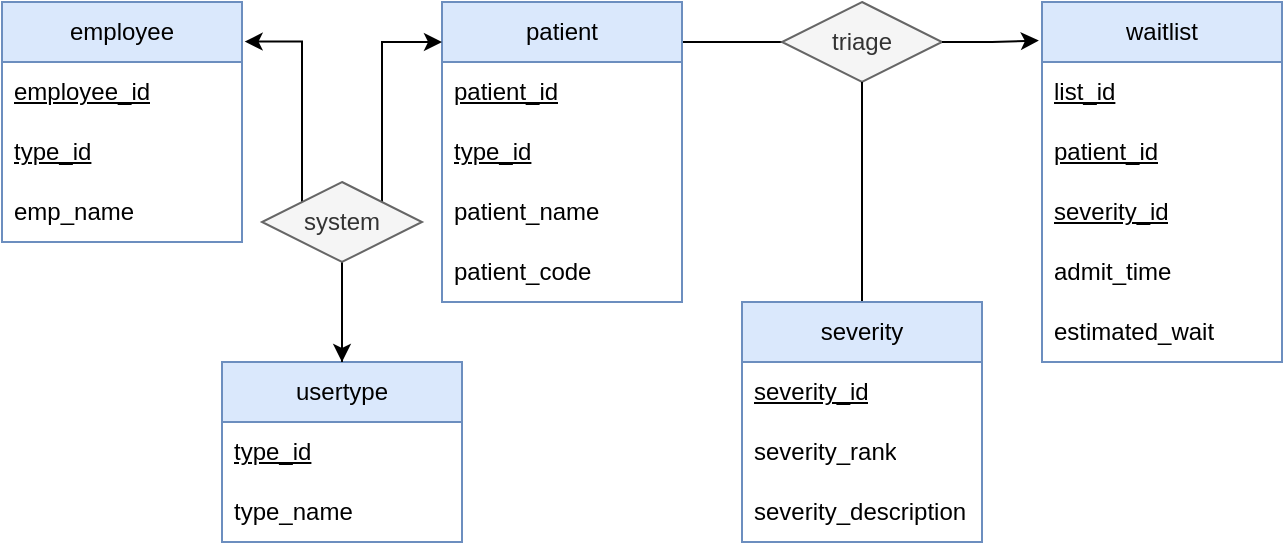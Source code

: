 <mxfile version="24.6.4" type="device">
  <diagram name="Page-1" id="-Tk--amfolPzYA3hVL4m">
    <mxGraphModel dx="1311" dy="769" grid="1" gridSize="10" guides="1" tooltips="1" connect="1" arrows="1" fold="1" page="1" pageScale="1" pageWidth="827" pageHeight="1169" math="0" shadow="0">
      <root>
        <mxCell id="0" />
        <mxCell id="1" parent="0" />
        <mxCell id="0nNyXdL1dqiMxj6pIRUL-13" style="edgeStyle=orthogonalEdgeStyle;rounded=0;orthogonalLoop=1;jettySize=auto;html=1;entryX=0;entryY=0.5;entryDx=0;entryDy=0;startArrow=none;startFill=0;endArrow=none;endFill=0;" edge="1" parent="1" source="ZBoRF49Vf-vUMILxl8bZ-1" target="0nNyXdL1dqiMxj6pIRUL-1">
          <mxGeometry relative="1" as="geometry">
            <Array as="points">
              <mxPoint x="420" y="60" />
            </Array>
          </mxGeometry>
        </mxCell>
        <mxCell id="ZBoRF49Vf-vUMILxl8bZ-1" value="patient" style="swimlane;fontStyle=0;childLayout=stackLayout;horizontal=1;startSize=30;horizontalStack=0;resizeParent=1;resizeParentMax=0;resizeLast=0;collapsible=1;marginBottom=0;whiteSpace=wrap;html=1;fillColor=#dae8fc;strokeColor=#6c8ebf;" parent="1" vertex="1">
          <mxGeometry x="260" y="40" width="120" height="150" as="geometry" />
        </mxCell>
        <mxCell id="ZBoRF49Vf-vUMILxl8bZ-2" value="&lt;u&gt;patient_id&lt;/u&gt;" style="text;strokeColor=none;fillColor=none;align=left;verticalAlign=middle;spacingLeft=4;spacingRight=4;overflow=hidden;points=[[0,0.5],[1,0.5]];portConstraint=eastwest;rotatable=0;whiteSpace=wrap;html=1;" parent="ZBoRF49Vf-vUMILxl8bZ-1" vertex="1">
          <mxGeometry y="30" width="120" height="30" as="geometry" />
        </mxCell>
        <mxCell id="ZBoRF49Vf-vUMILxl8bZ-3" value="&lt;u&gt;type_id&lt;/u&gt;" style="text;strokeColor=none;fillColor=none;align=left;verticalAlign=middle;spacingLeft=4;spacingRight=4;overflow=hidden;points=[[0,0.5],[1,0.5]];portConstraint=eastwest;rotatable=0;whiteSpace=wrap;html=1;" parent="ZBoRF49Vf-vUMILxl8bZ-1" vertex="1">
          <mxGeometry y="60" width="120" height="30" as="geometry" />
        </mxCell>
        <mxCell id="ZBoRF49Vf-vUMILxl8bZ-5" value="patient_name" style="text;strokeColor=none;fillColor=none;align=left;verticalAlign=middle;spacingLeft=4;spacingRight=4;overflow=hidden;points=[[0,0.5],[1,0.5]];portConstraint=eastwest;rotatable=0;whiteSpace=wrap;html=1;" parent="ZBoRF49Vf-vUMILxl8bZ-1" vertex="1">
          <mxGeometry y="90" width="120" height="30" as="geometry" />
        </mxCell>
        <mxCell id="ZBoRF49Vf-vUMILxl8bZ-6" value="patient_code" style="text;strokeColor=none;fillColor=none;align=left;verticalAlign=middle;spacingLeft=4;spacingRight=4;overflow=hidden;points=[[0,0.5],[1,0.5]];portConstraint=eastwest;rotatable=0;whiteSpace=wrap;html=1;" parent="ZBoRF49Vf-vUMILxl8bZ-1" vertex="1">
          <mxGeometry y="120" width="120" height="30" as="geometry" />
        </mxCell>
        <mxCell id="ZBoRF49Vf-vUMILxl8bZ-9" value="usertype" style="swimlane;fontStyle=0;childLayout=stackLayout;horizontal=1;startSize=30;horizontalStack=0;resizeParent=1;resizeParentMax=0;resizeLast=0;collapsible=1;marginBottom=0;whiteSpace=wrap;html=1;fillColor=#dae8fc;strokeColor=#6c8ebf;" parent="1" vertex="1">
          <mxGeometry x="150" y="220" width="120" height="90" as="geometry" />
        </mxCell>
        <mxCell id="ZBoRF49Vf-vUMILxl8bZ-10" value="&lt;u&gt;type_id&lt;/u&gt;" style="text;strokeColor=none;fillColor=none;align=left;verticalAlign=middle;spacingLeft=4;spacingRight=4;overflow=hidden;points=[[0,0.5],[1,0.5]];portConstraint=eastwest;rotatable=0;whiteSpace=wrap;html=1;" parent="ZBoRF49Vf-vUMILxl8bZ-9" vertex="1">
          <mxGeometry y="30" width="120" height="30" as="geometry" />
        </mxCell>
        <mxCell id="ZBoRF49Vf-vUMILxl8bZ-11" value="type_name" style="text;strokeColor=none;fillColor=none;align=left;verticalAlign=middle;spacingLeft=4;spacingRight=4;overflow=hidden;points=[[0,0.5],[1,0.5]];portConstraint=eastwest;rotatable=0;whiteSpace=wrap;html=1;" parent="ZBoRF49Vf-vUMILxl8bZ-9" vertex="1">
          <mxGeometry y="60" width="120" height="30" as="geometry" />
        </mxCell>
        <mxCell id="ZBoRF49Vf-vUMILxl8bZ-18" value="employee" style="swimlane;fontStyle=0;childLayout=stackLayout;horizontal=1;startSize=30;horizontalStack=0;resizeParent=1;resizeParentMax=0;resizeLast=0;collapsible=1;marginBottom=0;whiteSpace=wrap;html=1;fillColor=#dae8fc;strokeColor=#6c8ebf;" parent="1" vertex="1">
          <mxGeometry x="40" y="40" width="120" height="120" as="geometry" />
        </mxCell>
        <mxCell id="ZBoRF49Vf-vUMILxl8bZ-19" value="&lt;u&gt;employee_id&lt;/u&gt;" style="text;strokeColor=none;fillColor=none;align=left;verticalAlign=middle;spacingLeft=4;spacingRight=4;overflow=hidden;points=[[0,0.5],[1,0.5]];portConstraint=eastwest;rotatable=0;whiteSpace=wrap;html=1;" parent="ZBoRF49Vf-vUMILxl8bZ-18" vertex="1">
          <mxGeometry y="30" width="120" height="30" as="geometry" />
        </mxCell>
        <mxCell id="ZBoRF49Vf-vUMILxl8bZ-20" value="&lt;u&gt;type_id&lt;/u&gt;" style="text;strokeColor=none;fillColor=none;align=left;verticalAlign=middle;spacingLeft=4;spacingRight=4;overflow=hidden;points=[[0,0.5],[1,0.5]];portConstraint=eastwest;rotatable=0;whiteSpace=wrap;html=1;" parent="ZBoRF49Vf-vUMILxl8bZ-18" vertex="1">
          <mxGeometry y="60" width="120" height="30" as="geometry" />
        </mxCell>
        <mxCell id="ZBoRF49Vf-vUMILxl8bZ-22" value="emp_name" style="text;strokeColor=none;fillColor=none;align=left;verticalAlign=middle;spacingLeft=4;spacingRight=4;overflow=hidden;points=[[0,0.5],[1,0.5]];portConstraint=eastwest;rotatable=0;whiteSpace=wrap;html=1;" parent="ZBoRF49Vf-vUMILxl8bZ-18" vertex="1">
          <mxGeometry y="90" width="120" height="30" as="geometry" />
        </mxCell>
        <mxCell id="0nNyXdL1dqiMxj6pIRUL-1" value="triage" style="rhombus;whiteSpace=wrap;html=1;fillColor=#f5f5f5;fontColor=#333333;strokeColor=#666666;" vertex="1" parent="1">
          <mxGeometry x="430" y="40" width="80" height="40" as="geometry" />
        </mxCell>
        <mxCell id="0nNyXdL1dqiMxj6pIRUL-42" style="edgeStyle=orthogonalEdgeStyle;rounded=0;orthogonalLoop=1;jettySize=auto;html=1;entryX=0.5;entryY=1;entryDx=0;entryDy=0;endArrow=none;endFill=0;" edge="1" parent="1" source="0nNyXdL1dqiMxj6pIRUL-2" target="0nNyXdL1dqiMxj6pIRUL-1">
          <mxGeometry relative="1" as="geometry" />
        </mxCell>
        <mxCell id="0nNyXdL1dqiMxj6pIRUL-2" value="severity" style="swimlane;fontStyle=0;childLayout=stackLayout;horizontal=1;startSize=30;horizontalStack=0;resizeParent=1;resizeParentMax=0;resizeLast=0;collapsible=1;marginBottom=0;whiteSpace=wrap;html=1;fillColor=#dae8fc;strokeColor=#6c8ebf;" vertex="1" parent="1">
          <mxGeometry x="410" y="190" width="120" height="120" as="geometry" />
        </mxCell>
        <mxCell id="0nNyXdL1dqiMxj6pIRUL-3" value="&lt;u&gt;severity_id&lt;/u&gt;" style="text;strokeColor=none;fillColor=none;align=left;verticalAlign=middle;spacingLeft=4;spacingRight=4;overflow=hidden;points=[[0,0.5],[1,0.5]];portConstraint=eastwest;rotatable=0;whiteSpace=wrap;html=1;" vertex="1" parent="0nNyXdL1dqiMxj6pIRUL-2">
          <mxGeometry y="30" width="120" height="30" as="geometry" />
        </mxCell>
        <mxCell id="0nNyXdL1dqiMxj6pIRUL-4" value="severity_rank" style="text;strokeColor=none;fillColor=none;align=left;verticalAlign=middle;spacingLeft=4;spacingRight=4;overflow=hidden;points=[[0,0.5],[1,0.5]];portConstraint=eastwest;rotatable=0;whiteSpace=wrap;html=1;" vertex="1" parent="0nNyXdL1dqiMxj6pIRUL-2">
          <mxGeometry y="60" width="120" height="30" as="geometry" />
        </mxCell>
        <mxCell id="0nNyXdL1dqiMxj6pIRUL-5" value="severity_description" style="text;strokeColor=none;fillColor=none;align=left;verticalAlign=middle;spacingLeft=4;spacingRight=4;overflow=hidden;points=[[0,0.5],[1,0.5]];portConstraint=eastwest;rotatable=0;whiteSpace=wrap;html=1;" vertex="1" parent="0nNyXdL1dqiMxj6pIRUL-2">
          <mxGeometry y="90" width="120" height="30" as="geometry" />
        </mxCell>
        <mxCell id="0nNyXdL1dqiMxj6pIRUL-15" style="edgeStyle=orthogonalEdgeStyle;rounded=0;orthogonalLoop=1;jettySize=auto;html=1;entryX=-0.013;entryY=0.107;entryDx=0;entryDy=0;entryPerimeter=0;" edge="1" parent="1" source="0nNyXdL1dqiMxj6pIRUL-1" target="0nNyXdL1dqiMxj6pIRUL-29">
          <mxGeometry relative="1" as="geometry">
            <mxPoint x="540" y="59.98" as="targetPoint" />
            <Array as="points" />
          </mxGeometry>
        </mxCell>
        <mxCell id="0nNyXdL1dqiMxj6pIRUL-22" style="edgeStyle=orthogonalEdgeStyle;rounded=0;orthogonalLoop=1;jettySize=auto;html=1;" edge="1" parent="1" source="0nNyXdL1dqiMxj6pIRUL-16">
          <mxGeometry relative="1" as="geometry">
            <mxPoint x="260" y="60" as="targetPoint" />
            <Array as="points">
              <mxPoint x="230" y="60" />
            </Array>
          </mxGeometry>
        </mxCell>
        <mxCell id="0nNyXdL1dqiMxj6pIRUL-23" style="edgeStyle=orthogonalEdgeStyle;rounded=0;orthogonalLoop=1;jettySize=auto;html=1;entryX=0.5;entryY=0;entryDx=0;entryDy=0;" edge="1" parent="1" source="0nNyXdL1dqiMxj6pIRUL-16" target="ZBoRF49Vf-vUMILxl8bZ-9">
          <mxGeometry relative="1" as="geometry" />
        </mxCell>
        <mxCell id="0nNyXdL1dqiMxj6pIRUL-25" style="edgeStyle=orthogonalEdgeStyle;rounded=0;orthogonalLoop=1;jettySize=auto;html=1;entryX=1.011;entryY=0.165;entryDx=0;entryDy=0;entryPerimeter=0;" edge="1" parent="1" target="ZBoRF49Vf-vUMILxl8bZ-18">
          <mxGeometry relative="1" as="geometry">
            <mxPoint x="270" y="60" as="targetPoint" />
            <mxPoint x="210" y="220" as="sourcePoint" />
            <Array as="points">
              <mxPoint x="210" y="150" />
              <mxPoint x="190" y="150" />
              <mxPoint x="190" y="60" />
            </Array>
          </mxGeometry>
        </mxCell>
        <mxCell id="0nNyXdL1dqiMxj6pIRUL-16" value="system" style="rhombus;whiteSpace=wrap;html=1;fillColor=#f5f5f5;fontColor=#333333;strokeColor=#666666;" vertex="1" parent="1">
          <mxGeometry x="170" y="130" width="80" height="40" as="geometry" />
        </mxCell>
        <mxCell id="0nNyXdL1dqiMxj6pIRUL-29" value="waitlist" style="swimlane;fontStyle=0;childLayout=stackLayout;horizontal=1;startSize=30;horizontalStack=0;resizeParent=1;resizeParentMax=0;resizeLast=0;collapsible=1;marginBottom=0;whiteSpace=wrap;html=1;fillColor=#dae8fc;strokeColor=#6c8ebf;" vertex="1" parent="1">
          <mxGeometry x="560" y="40" width="120" height="180" as="geometry" />
        </mxCell>
        <mxCell id="0nNyXdL1dqiMxj6pIRUL-30" value="&lt;u&gt;list_id&lt;/u&gt;" style="text;strokeColor=none;fillColor=none;align=left;verticalAlign=middle;spacingLeft=4;spacingRight=4;overflow=hidden;points=[[0,0.5],[1,0.5]];portConstraint=eastwest;rotatable=0;whiteSpace=wrap;html=1;" vertex="1" parent="0nNyXdL1dqiMxj6pIRUL-29">
          <mxGeometry y="30" width="120" height="30" as="geometry" />
        </mxCell>
        <mxCell id="0nNyXdL1dqiMxj6pIRUL-31" value="patient_id" style="text;strokeColor=none;fillColor=none;align=left;verticalAlign=middle;spacingLeft=4;spacingRight=4;overflow=hidden;points=[[0,0.5],[1,0.5]];portConstraint=eastwest;rotatable=0;whiteSpace=wrap;html=1;fontStyle=4" vertex="1" parent="0nNyXdL1dqiMxj6pIRUL-29">
          <mxGeometry y="60" width="120" height="30" as="geometry" />
        </mxCell>
        <mxCell id="0nNyXdL1dqiMxj6pIRUL-32" value="severity_id" style="text;strokeColor=none;fillColor=none;align=left;verticalAlign=middle;spacingLeft=4;spacingRight=4;overflow=hidden;points=[[0,0.5],[1,0.5]];portConstraint=eastwest;rotatable=0;whiteSpace=wrap;html=1;fontStyle=4" vertex="1" parent="0nNyXdL1dqiMxj6pIRUL-29">
          <mxGeometry y="90" width="120" height="30" as="geometry" />
        </mxCell>
        <mxCell id="0nNyXdL1dqiMxj6pIRUL-33" value="admit_time" style="text;strokeColor=none;fillColor=none;align=left;verticalAlign=middle;spacingLeft=4;spacingRight=4;overflow=hidden;points=[[0,0.5],[1,0.5]];portConstraint=eastwest;rotatable=0;whiteSpace=wrap;html=1;" vertex="1" parent="0nNyXdL1dqiMxj6pIRUL-29">
          <mxGeometry y="120" width="120" height="30" as="geometry" />
        </mxCell>
        <mxCell id="0nNyXdL1dqiMxj6pIRUL-34" value="estimated_wait" style="text;strokeColor=none;fillColor=none;align=left;verticalAlign=middle;spacingLeft=4;spacingRight=4;overflow=hidden;points=[[0,0.5],[1,0.5]];portConstraint=eastwest;rotatable=0;whiteSpace=wrap;html=1;" vertex="1" parent="0nNyXdL1dqiMxj6pIRUL-29">
          <mxGeometry y="150" width="120" height="30" as="geometry" />
        </mxCell>
      </root>
    </mxGraphModel>
  </diagram>
</mxfile>
